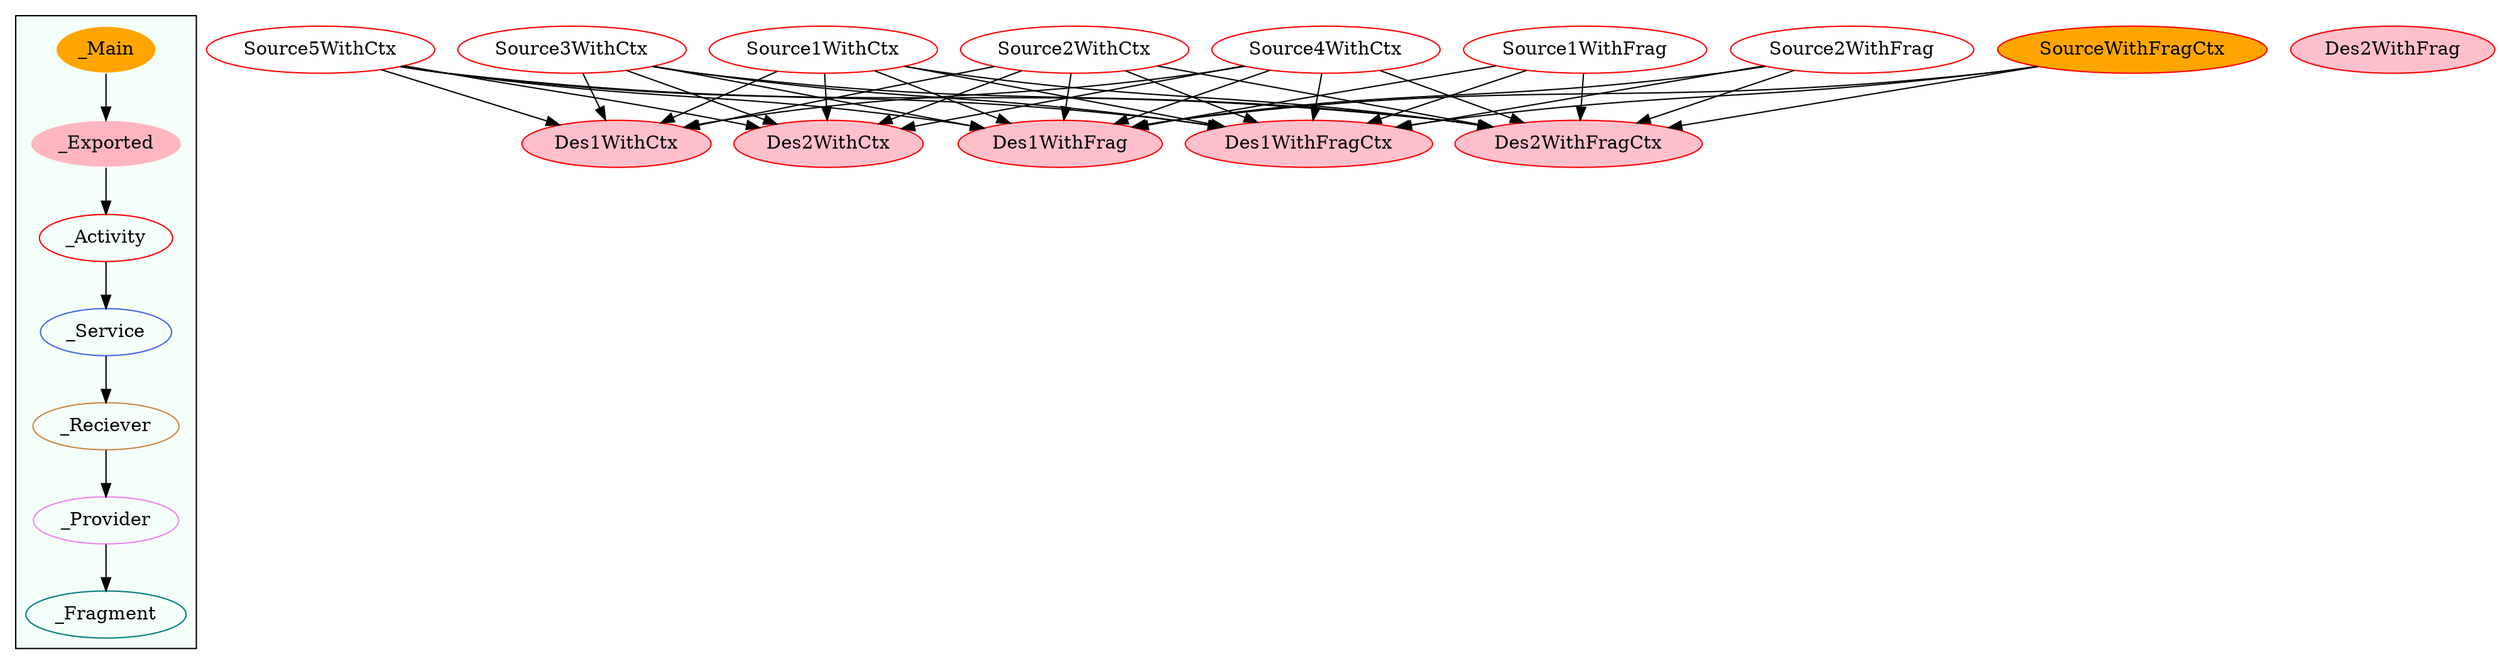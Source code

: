digraph G {
subgraph cluster_legend{ 
bgcolor=mintcream;
_Activity[color = red];
_Service[color = royalblue];
_Provider[color = violet];
_Reciever[color = peru];
_Fragment[color = teal];
_Main[style=filled, fillcolor=orange, color = mintcream];
_Exported[style=filled, fillcolor=lightpink, color = mintcream];
_Main -> _Exported -> _Activity -> _Service -> _Reciever -> _Provider -> _Fragment; 
}
Des2WithFragCtx[style=filled, fillcolor=pink, color = red];
Source3WithCtx[color = red];
Source1WithCtx[color = red];
Source2WithCtx[color = red];
Source4WithCtx[color = red];
Des1WithFrag[style=filled, fillcolor=pink, color = red];
Des2WithCtx[style=filled, fillcolor=pink, color = red];
Source5WithCtx[color = red];
Des1WithCtx[style=filled, fillcolor=pink, color = red];
Source1WithFrag[color = red];
Des1WithFragCtx[style=filled, fillcolor=pink, color = red];
Source2WithFrag[color = red];
Des2WithFrag[style=filled, fillcolor=pink, color = red];
SourceWithFragCtx[style=filled, fillcolor=orange, color = red];
Source1WithFrag->Des1WithFrag;
Source1WithFrag->Des1WithFragCtx;
Source1WithFrag->Des2WithFragCtx;
Source3WithCtx->Des1WithFragCtx;
Source3WithCtx->Des2WithCtx;
Source3WithCtx->Des1WithCtx;
Source3WithCtx->Des1WithFrag;
Source3WithCtx->Des2WithFragCtx;
Source1WithCtx->Des2WithCtx;
Source1WithCtx->Des1WithCtx;
Source1WithCtx->Des1WithFragCtx;
Source1WithCtx->Des2WithFragCtx;
Source1WithCtx->Des1WithFrag;
Source2WithCtx->Des2WithFragCtx;
Source2WithCtx->Des1WithFrag;
Source2WithCtx->Des1WithCtx;
Source2WithCtx->Des2WithCtx;
Source2WithCtx->Des1WithFragCtx;
Source2WithFrag->Des1WithFragCtx;
Source2WithFrag->Des1WithFrag;
Source2WithFrag->Des2WithFragCtx;
Source4WithCtx->Des2WithCtx;
Source4WithCtx->Des1WithFragCtx;
Source4WithCtx->Des1WithCtx;
Source4WithCtx->Des1WithFrag;
Source4WithCtx->Des2WithFragCtx;
Source5WithCtx->Des2WithFragCtx;
Source5WithCtx->Des1WithCtx;
Source5WithCtx->Des2WithCtx;
Source5WithCtx->Des1WithFrag;
Source5WithCtx->Des1WithFragCtx;
SourceWithFragCtx->Des1WithFrag;
SourceWithFragCtx->Des2WithFragCtx;
SourceWithFragCtx->Des1WithFragCtx;
}
